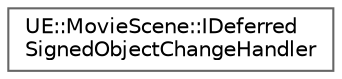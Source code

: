 digraph "Graphical Class Hierarchy"
{
 // INTERACTIVE_SVG=YES
 // LATEX_PDF_SIZE
  bgcolor="transparent";
  edge [fontname=Helvetica,fontsize=10,labelfontname=Helvetica,labelfontsize=10];
  node [fontname=Helvetica,fontsize=10,shape=box,height=0.2,width=0.4];
  rankdir="LR";
  Node0 [id="Node000000",label="UE::MovieScene::IDeferred\lSignedObjectChangeHandler",height=0.2,width=0.4,color="grey40", fillcolor="white", style="filled",URL="$d9/ddf/structUE_1_1MovieScene_1_1IDeferredSignedObjectChangeHandler.html",tooltip="Application-wide utility interface that allows for deferral of UMovieSceneSignedObject::MarkAsChanged..."];
}
